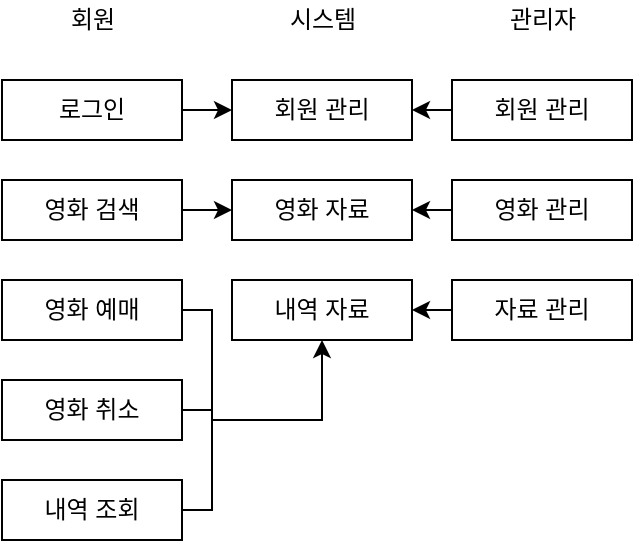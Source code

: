 <mxfile version="18.1.3" type="github" pages="3"><diagram id="3PcG-gQ6-nCfa9AaoJp2" name="Page-1"><mxGraphModel dx="1662" dy="794" grid="1" gridSize="10" guides="1" tooltips="1" connect="1" arrows="1" fold="1" page="1" pageScale="1" pageWidth="827" pageHeight="1169" math="0" shadow="0"><root><mxCell id="0"/><mxCell id="1" parent="0"/><mxCell id="eQZdNDuBA0ZxR872dJHc-1" value="회원" style="text;html=1;align=center;verticalAlign=middle;resizable=0;points=[];autosize=1;strokeColor=none;fillColor=none;" parent="1" vertex="1"><mxGeometry x="100" y="180" width="40" height="20" as="geometry"/></mxCell><mxCell id="eQZdNDuBA0ZxR872dJHc-2" value="시스템" style="text;html=1;align=center;verticalAlign=middle;resizable=0;points=[];autosize=1;strokeColor=none;fillColor=none;" parent="1" vertex="1"><mxGeometry x="210" y="180" width="50" height="20" as="geometry"/></mxCell><mxCell id="eQZdNDuBA0ZxR872dJHc-3" value="관리자" style="text;html=1;align=center;verticalAlign=middle;resizable=0;points=[];autosize=1;strokeColor=none;fillColor=none;" parent="1" vertex="1"><mxGeometry x="320" y="180" width="50" height="20" as="geometry"/></mxCell><mxCell id="5Dhs1_VImcPFDVpEAClM-13" style="edgeStyle=orthogonalEdgeStyle;rounded=0;orthogonalLoop=1;jettySize=auto;html=1;exitX=1;exitY=0.5;exitDx=0;exitDy=0;entryX=0;entryY=0.5;entryDx=0;entryDy=0;" edge="1" parent="1" source="5Dhs1_VImcPFDVpEAClM-1" target="5Dhs1_VImcPFDVpEAClM-3"><mxGeometry relative="1" as="geometry"/></mxCell><mxCell id="5Dhs1_VImcPFDVpEAClM-1" value="로그인" style="rounded=0;whiteSpace=wrap;html=1;" vertex="1" parent="1"><mxGeometry x="75" y="220" width="90" height="30" as="geometry"/></mxCell><mxCell id="5Dhs1_VImcPFDVpEAClM-3" value="회원 관리" style="rounded=0;whiteSpace=wrap;html=1;" vertex="1" parent="1"><mxGeometry x="190" y="220" width="90" height="30" as="geometry"/></mxCell><mxCell id="5Dhs1_VImcPFDVpEAClM-14" style="edgeStyle=orthogonalEdgeStyle;rounded=0;orthogonalLoop=1;jettySize=auto;html=1;exitX=0;exitY=0.5;exitDx=0;exitDy=0;entryX=1;entryY=0.5;entryDx=0;entryDy=0;" edge="1" parent="1" source="5Dhs1_VImcPFDVpEAClM-4" target="5Dhs1_VImcPFDVpEAClM-3"><mxGeometry relative="1" as="geometry"/></mxCell><mxCell id="5Dhs1_VImcPFDVpEAClM-4" value="회원 관리" style="rounded=0;whiteSpace=wrap;html=1;" vertex="1" parent="1"><mxGeometry x="300" y="220" width="90" height="30" as="geometry"/></mxCell><mxCell id="5Dhs1_VImcPFDVpEAClM-15" style="edgeStyle=orthogonalEdgeStyle;rounded=0;orthogonalLoop=1;jettySize=auto;html=1;exitX=1;exitY=0.5;exitDx=0;exitDy=0;entryX=0;entryY=0.5;entryDx=0;entryDy=0;" edge="1" parent="1" source="5Dhs1_VImcPFDVpEAClM-5" target="5Dhs1_VImcPFDVpEAClM-9"><mxGeometry relative="1" as="geometry"/></mxCell><mxCell id="5Dhs1_VImcPFDVpEAClM-5" value="영화 검색" style="rounded=0;whiteSpace=wrap;html=1;" vertex="1" parent="1"><mxGeometry x="75" y="270" width="90" height="30" as="geometry"/></mxCell><mxCell id="5Dhs1_VImcPFDVpEAClM-6" value="영화 예매" style="rounded=0;whiteSpace=wrap;html=1;" vertex="1" parent="1"><mxGeometry x="75" y="320" width="90" height="30" as="geometry"/></mxCell><mxCell id="5Dhs1_VImcPFDVpEAClM-7" value="영화 취소" style="rounded=0;whiteSpace=wrap;html=1;" vertex="1" parent="1"><mxGeometry x="75" y="370" width="90" height="30" as="geometry"/></mxCell><mxCell id="5Dhs1_VImcPFDVpEAClM-8" value="내역 조회" style="rounded=0;whiteSpace=wrap;html=1;" vertex="1" parent="1"><mxGeometry x="75" y="420" width="90" height="30" as="geometry"/></mxCell><mxCell id="5Dhs1_VImcPFDVpEAClM-9" value="영화 자료" style="rounded=0;whiteSpace=wrap;html=1;" vertex="1" parent="1"><mxGeometry x="190" y="270" width="90" height="30" as="geometry"/></mxCell><mxCell id="5Dhs1_VImcPFDVpEAClM-10" value="내역 자료" style="rounded=0;whiteSpace=wrap;html=1;" vertex="1" parent="1"><mxGeometry x="190" y="320" width="90" height="30" as="geometry"/></mxCell><mxCell id="5Dhs1_VImcPFDVpEAClM-16" style="edgeStyle=orthogonalEdgeStyle;rounded=0;orthogonalLoop=1;jettySize=auto;html=1;exitX=0;exitY=0.5;exitDx=0;exitDy=0;entryX=1;entryY=0.5;entryDx=0;entryDy=0;" edge="1" parent="1" source="5Dhs1_VImcPFDVpEAClM-11" target="5Dhs1_VImcPFDVpEAClM-9"><mxGeometry relative="1" as="geometry"/></mxCell><mxCell id="5Dhs1_VImcPFDVpEAClM-11" value="영화 관리" style="rounded=0;whiteSpace=wrap;html=1;" vertex="1" parent="1"><mxGeometry x="300" y="270" width="90" height="30" as="geometry"/></mxCell><mxCell id="5Dhs1_VImcPFDVpEAClM-18" style="edgeStyle=orthogonalEdgeStyle;rounded=0;orthogonalLoop=1;jettySize=auto;html=1;exitX=0;exitY=0.5;exitDx=0;exitDy=0;entryX=1;entryY=0.5;entryDx=0;entryDy=0;" edge="1" parent="1" source="5Dhs1_VImcPFDVpEAClM-12" target="5Dhs1_VImcPFDVpEAClM-10"><mxGeometry relative="1" as="geometry"/></mxCell><mxCell id="5Dhs1_VImcPFDVpEAClM-12" value="자료 관리" style="rounded=0;whiteSpace=wrap;html=1;" vertex="1" parent="1"><mxGeometry x="300" y="320" width="90" height="30" as="geometry"/></mxCell><mxCell id="5Dhs1_VImcPFDVpEAClM-17" value="" style="endArrow=none;html=1;rounded=0;exitX=1;exitY=0.5;exitDx=0;exitDy=0;entryX=1;entryY=0.5;entryDx=0;entryDy=0;" edge="1" parent="1" source="5Dhs1_VImcPFDVpEAClM-6" target="5Dhs1_VImcPFDVpEAClM-8"><mxGeometry width="50" height="50" relative="1" as="geometry"><mxPoint x="180" y="330" as="sourcePoint"/><mxPoint x="230" y="280" as="targetPoint"/><Array as="points"><mxPoint x="180" y="335"/><mxPoint x="180" y="435"/></Array></mxGeometry></mxCell><mxCell id="5Dhs1_VImcPFDVpEAClM-19" value="" style="endArrow=classic;html=1;rounded=0;entryX=0.5;entryY=1;entryDx=0;entryDy=0;" edge="1" parent="1" target="5Dhs1_VImcPFDVpEAClM-10"><mxGeometry width="50" height="50" relative="1" as="geometry"><mxPoint x="180" y="390" as="sourcePoint"/><mxPoint x="230" y="280" as="targetPoint"/><Array as="points"><mxPoint x="235" y="390"/></Array></mxGeometry></mxCell><mxCell id="5Dhs1_VImcPFDVpEAClM-20" value="" style="endArrow=none;html=1;rounded=0;exitX=1;exitY=0.5;exitDx=0;exitDy=0;" edge="1" parent="1" source="5Dhs1_VImcPFDVpEAClM-7"><mxGeometry width="50" height="50" relative="1" as="geometry"><mxPoint x="180" y="330" as="sourcePoint"/><mxPoint x="180" y="385" as="targetPoint"/></mxGeometry></mxCell></root></mxGraphModel></diagram><diagram id="_ztqKz7vruKB0Kcf52fL" name="Page-2"><mxGraphModel dx="1662" dy="794" grid="1" gridSize="10" guides="1" tooltips="1" connect="1" arrows="1" fold="1" page="1" pageScale="1" pageWidth="827" pageHeight="1169" math="0" shadow="0"><root><mxCell id="0"/><mxCell id="1" parent="0"/><mxCell id="3_yakMZuXXJWlRHxYKnY-1" value="사이트 맵 구조" style="text;html=1;strokeColor=none;fillColor=none;align=center;verticalAlign=middle;whiteSpace=wrap;rounded=0;" vertex="1" parent="1"><mxGeometry x="90" y="170" width="110" height="30" as="geometry"/></mxCell><mxCell id="3_yakMZuXXJWlRHxYKnY-2" value="사이트 맵 상세 내용" style="text;html=1;strokeColor=none;fillColor=none;align=center;verticalAlign=middle;whiteSpace=wrap;rounded=0;" vertex="1" parent="1"><mxGeometry x="359" y="170" width="110" height="30" as="geometry"/></mxCell><mxCell id="3_yakMZuXXJWlRHxYKnY-3" value="CNU Cinema" style="text;html=1;strokeColor=none;fillColor=none;align=center;verticalAlign=middle;whiteSpace=wrap;rounded=0;" vertex="1" parent="1"><mxGeometry x="100" y="200" width="80" height="30" as="geometry"/></mxCell><mxCell id="3_yakMZuXXJWlRHxYKnY-4" value="영화 검색" style="text;html=1;strokeColor=none;fillColor=none;align=center;verticalAlign=middle;whiteSpace=wrap;rounded=0;" vertex="1" parent="1"><mxGeometry x="90" y="230" width="80" height="30" as="geometry"/></mxCell><mxCell id="3_yakMZuXXJWlRHxYKnY-5" value="영화 예매" style="text;html=1;strokeColor=none;fillColor=none;align=center;verticalAlign=middle;whiteSpace=wrap;rounded=0;" vertex="1" parent="1"><mxGeometry x="140" y="260" width="80" height="30" as="geometry"/></mxCell><mxCell id="3_yakMZuXXJWlRHxYKnY-6" value="내역 조회" style="text;html=1;strokeColor=none;fillColor=none;align=center;verticalAlign=middle;whiteSpace=wrap;rounded=0;" vertex="1" parent="1"><mxGeometry x="90" y="310" width="80" height="30" as="geometry"/></mxCell><mxCell id="3_yakMZuXXJWlRHxYKnY-7" value="예매 내역" style="text;html=1;strokeColor=none;fillColor=none;align=center;verticalAlign=middle;whiteSpace=wrap;rounded=0;" vertex="1" parent="1"><mxGeometry x="140" y="340" width="80" height="30" as="geometry"/></mxCell><mxCell id="3_yakMZuXXJWlRHxYKnY-8" value="예매 취소" style="text;html=1;strokeColor=none;fillColor=none;align=center;verticalAlign=middle;whiteSpace=wrap;rounded=0;" vertex="1" parent="1"><mxGeometry x="190" y="370" width="80" height="30" as="geometry"/></mxCell><mxCell id="3_yakMZuXXJWlRHxYKnY-9" value="취소 내역" style="text;html=1;strokeColor=none;fillColor=none;align=center;verticalAlign=middle;whiteSpace=wrap;rounded=0;" vertex="1" parent="1"><mxGeometry x="140" y="400" width="80" height="30" as="geometry"/></mxCell><mxCell id="3_yakMZuXXJWlRHxYKnY-10" value="지난 관람 내역" style="text;html=1;strokeColor=none;fillColor=none;align=center;verticalAlign=middle;whiteSpace=wrap;rounded=0;" vertex="1" parent="1"><mxGeometry x="150" y="430" width="90" height="30" as="geometry"/></mxCell><mxCell id="3_yakMZuXXJWlRHxYKnY-12" value="메뉴 1" style="text;html=1;strokeColor=none;fillColor=none;align=center;verticalAlign=middle;whiteSpace=wrap;rounded=0;" vertex="1" parent="1"><mxGeometry x="330" y="200" width="80" height="30" as="geometry"/></mxCell><mxCell id="3_yakMZuXXJWlRHxYKnY-13" value="메뉴 2" style="text;html=1;strokeColor=none;fillColor=none;align=center;verticalAlign=middle;whiteSpace=wrap;rounded=0;" vertex="1" parent="1"><mxGeometry x="410" y="200" width="80" height="30" as="geometry"/></mxCell><mxCell id="3_yakMZuXXJWlRHxYKnY-14" value="Description" style="text;html=1;strokeColor=none;fillColor=none;align=center;verticalAlign=middle;whiteSpace=wrap;rounded=0;" vertex="1" parent="1"><mxGeometry x="500" y="200" width="80" height="30" as="geometry"/></mxCell><mxCell id="3_yakMZuXXJWlRHxYKnY-15" value="CNU Cinema" style="text;html=1;strokeColor=none;fillColor=none;align=center;verticalAlign=middle;whiteSpace=wrap;rounded=0;" vertex="1" parent="1"><mxGeometry x="330" y="230" width="80" height="30" as="geometry"/></mxCell><mxCell id="3_yakMZuXXJWlRHxYKnY-16" value="영화 검색" style="text;html=1;strokeColor=none;fillColor=none;align=center;verticalAlign=middle;whiteSpace=wrap;rounded=0;" vertex="1" parent="1"><mxGeometry x="410" y="230" width="80" height="30" as="geometry"/></mxCell><mxCell id="3_yakMZuXXJWlRHxYKnY-17" value="영화 예매" style="text;html=1;strokeColor=none;fillColor=none;align=center;verticalAlign=middle;whiteSpace=wrap;rounded=0;" vertex="1" parent="1"><mxGeometry x="500" y="230" width="80" height="30" as="geometry"/></mxCell><mxCell id="3_yakMZuXXJWlRHxYKnY-18" value="내역 조회" style="text;html=1;strokeColor=none;fillColor=none;align=center;verticalAlign=middle;whiteSpace=wrap;rounded=0;" vertex="1" parent="1"><mxGeometry x="410" y="270" width="80" height="30" as="geometry"/></mxCell><mxCell id="3_yakMZuXXJWlRHxYKnY-19" value="예매 내역" style="text;html=1;strokeColor=none;fillColor=none;align=center;verticalAlign=middle;whiteSpace=wrap;rounded=0;" vertex="1" parent="1"><mxGeometry x="500" y="270" width="80" height="30" as="geometry"/></mxCell><mxCell id="3_yakMZuXXJWlRHxYKnY-20" value="예매 취소" style="text;html=1;strokeColor=none;fillColor=none;align=center;verticalAlign=middle;whiteSpace=wrap;rounded=0;" vertex="1" parent="1"><mxGeometry x="500" y="310" width="80" height="30" as="geometry"/></mxCell><mxCell id="3_yakMZuXXJWlRHxYKnY-21" value="취소 내역" style="text;html=1;strokeColor=none;fillColor=none;align=center;verticalAlign=middle;whiteSpace=wrap;rounded=0;" vertex="1" parent="1"><mxGeometry x="500" y="350" width="80" height="30" as="geometry"/></mxCell><mxCell id="3_yakMZuXXJWlRHxYKnY-22" value="지난 관람 내역" style="text;html=1;strokeColor=none;fillColor=none;align=center;verticalAlign=middle;whiteSpace=wrap;rounded=0;" vertex="1" parent="1"><mxGeometry x="495" y="390" width="90" height="30" as="geometry"/></mxCell></root></mxGraphModel></diagram><diagram id="CaRsV77OUL5HP_CnqMdC" name="Page-3"><mxGraphModel dx="1662" dy="794" grid="1" gridSize="10" guides="1" tooltips="1" connect="1" arrows="1" fold="1" page="1" pageScale="1" pageWidth="827" pageHeight="1169" math="0" shadow="0"><root><mxCell id="0"/><mxCell id="1" parent="0"/><mxCell id="jbAANv2bLpAssGFtkVzN-6" value="관리자" style="rounded=0;whiteSpace=wrap;html=1;" vertex="1" parent="1"><mxGeometry x="60" y="230" width="80" height="30" as="geometry"/></mxCell><mxCell id="jbAANv2bLpAssGFtkVzN-7" value="영화 등록" style="rounded=0;whiteSpace=wrap;html=1;" vertex="1" parent="1"><mxGeometry x="200" y="130" width="80" height="30" as="geometry"/></mxCell><mxCell id="jbAANv2bLpAssGFtkVzN-8" value="스케쥴 관리" style="rounded=0;whiteSpace=wrap;html=1;" vertex="1" parent="1"><mxGeometry x="200" y="200" width="80" height="30" as="geometry"/></mxCell><mxCell id="jbAANv2bLpAssGFtkVzN-9" value="통계 조회" style="rounded=0;whiteSpace=wrap;html=1;" vertex="1" parent="1"><mxGeometry x="200" y="270" width="80" height="30" as="geometry"/></mxCell><mxCell id="jbAANv2bLpAssGFtkVzN-10" value="회원 관리" style="rounded=0;whiteSpace=wrap;html=1;" vertex="1" parent="1"><mxGeometry x="200" y="340" width="80" height="30" as="geometry"/></mxCell><mxCell id="jbAANv2bLpAssGFtkVzN-11" value="" style="endArrow=none;html=1;rounded=0;entryX=0;entryY=0.5;entryDx=0;entryDy=0;exitX=0;exitY=0.5;exitDx=0;exitDy=0;" edge="1" parent="1" source="jbAANv2bLpAssGFtkVzN-10" target="jbAANv2bLpAssGFtkVzN-7"><mxGeometry width="50" height="50" relative="1" as="geometry"><mxPoint x="280" y="430" as="sourcePoint"/><mxPoint x="330" y="380" as="targetPoint"/><Array as="points"><mxPoint x="170" y="355"/><mxPoint x="170" y="145"/></Array></mxGeometry></mxCell><mxCell id="jbAANv2bLpAssGFtkVzN-12" value="" style="endArrow=none;html=1;rounded=0;exitX=1;exitY=0.5;exitDx=0;exitDy=0;" edge="1" parent="1" source="jbAANv2bLpAssGFtkVzN-6"><mxGeometry width="50" height="50" relative="1" as="geometry"><mxPoint x="280" y="430" as="sourcePoint"/><mxPoint x="170" y="245" as="targetPoint"/></mxGeometry></mxCell><mxCell id="jbAANv2bLpAssGFtkVzN-22" style="edgeStyle=orthogonalEdgeStyle;rounded=0;orthogonalLoop=1;jettySize=auto;html=1;exitX=1;exitY=0.5;exitDx=0;exitDy=0;entryX=0;entryY=0.5;entryDx=0;entryDy=0;" edge="1" parent="1" source="jbAANv2bLpAssGFtkVzN-13" target="jbAANv2bLpAssGFtkVzN-14"><mxGeometry relative="1" as="geometry"/></mxCell><mxCell id="jbAANv2bLpAssGFtkVzN-13" value="사용자" style="rounded=0;whiteSpace=wrap;html=1;" vertex="1" parent="1"><mxGeometry x="350" y="230" width="80" height="30" as="geometry"/></mxCell><mxCell id="jbAANv2bLpAssGFtkVzN-14" value="로그인" style="rounded=0;whiteSpace=wrap;html=1;" vertex="1" parent="1"><mxGeometry x="480" y="230" width="80" height="30" as="geometry"/></mxCell><mxCell id="jbAANv2bLpAssGFtkVzN-25" style="edgeStyle=orthogonalEdgeStyle;rounded=0;orthogonalLoop=1;jettySize=auto;html=1;exitX=1;exitY=0.5;exitDx=0;exitDy=0;" edge="1" parent="1" source="jbAANv2bLpAssGFtkVzN-15" target="jbAANv2bLpAssGFtkVzN-17"><mxGeometry relative="1" as="geometry"/></mxCell><mxCell id="jbAANv2bLpAssGFtkVzN-15" value="영화 검색" style="rounded=0;whiteSpace=wrap;html=1;" vertex="1" parent="1"><mxGeometry x="600" y="180" width="80" height="30" as="geometry"/></mxCell><mxCell id="jbAANv2bLpAssGFtkVzN-16" value="내역 조회" style="rounded=0;whiteSpace=wrap;html=1;" vertex="1" parent="1"><mxGeometry x="600" y="280" width="80" height="30" as="geometry"/></mxCell><mxCell id="jbAANv2bLpAssGFtkVzN-17" value="영화 예매" style="rounded=0;whiteSpace=wrap;html=1;" vertex="1" parent="1"><mxGeometry x="730" y="180" width="80" height="30" as="geometry"/></mxCell><mxCell id="jbAANv2bLpAssGFtkVzN-26" style="edgeStyle=orthogonalEdgeStyle;rounded=0;orthogonalLoop=1;jettySize=auto;html=1;exitX=1;exitY=0.5;exitDx=0;exitDy=0;entryX=0;entryY=0.5;entryDx=0;entryDy=0;" edge="1" parent="1" source="jbAANv2bLpAssGFtkVzN-18" target="jbAANv2bLpAssGFtkVzN-21"><mxGeometry relative="1" as="geometry"/></mxCell><mxCell id="jbAANv2bLpAssGFtkVzN-18" value="예매 내역" style="rounded=0;whiteSpace=wrap;html=1;" vertex="1" parent="1"><mxGeometry x="730" y="240" width="80" height="30" as="geometry"/></mxCell><mxCell id="jbAANv2bLpAssGFtkVzN-19" value="취소 내역" style="rounded=0;whiteSpace=wrap;html=1;" vertex="1" parent="1"><mxGeometry x="730" y="280" width="80" height="30" as="geometry"/></mxCell><mxCell id="jbAANv2bLpAssGFtkVzN-20" value="지난 관람 내역" style="rounded=0;whiteSpace=wrap;html=1;" vertex="1" parent="1"><mxGeometry x="730" y="320" width="90" height="30" as="geometry"/></mxCell><mxCell id="jbAANv2bLpAssGFtkVzN-21" value="예매 취소" style="rounded=0;whiteSpace=wrap;html=1;" vertex="1" parent="1"><mxGeometry x="850" y="240" width="80" height="30" as="geometry"/></mxCell><mxCell id="jbAANv2bLpAssGFtkVzN-23" value="" style="endArrow=none;html=1;rounded=0;entryX=0;entryY=0.5;entryDx=0;entryDy=0;exitX=0;exitY=0.5;exitDx=0;exitDy=0;" edge="1" parent="1" source="jbAANv2bLpAssGFtkVzN-16" target="jbAANv2bLpAssGFtkVzN-15"><mxGeometry width="50" height="50" relative="1" as="geometry"><mxPoint x="570" y="320" as="sourcePoint"/><mxPoint x="620" y="270" as="targetPoint"/><Array as="points"><mxPoint x="580" y="295"/><mxPoint x="580" y="195"/></Array></mxGeometry></mxCell><mxCell id="jbAANv2bLpAssGFtkVzN-24" value="" style="endArrow=none;html=1;rounded=0;exitX=1;exitY=0.5;exitDx=0;exitDy=0;" edge="1" parent="1" source="jbAANv2bLpAssGFtkVzN-14"><mxGeometry width="50" height="50" relative="1" as="geometry"><mxPoint x="570" y="320" as="sourcePoint"/><mxPoint x="580" y="245" as="targetPoint"/></mxGeometry></mxCell><mxCell id="jbAANv2bLpAssGFtkVzN-27" value="" style="endArrow=none;html=1;rounded=0;exitX=0;exitY=0.5;exitDx=0;exitDy=0;entryX=0;entryY=0.5;entryDx=0;entryDy=0;" edge="1" parent="1" source="jbAANv2bLpAssGFtkVzN-18" target="jbAANv2bLpAssGFtkVzN-20"><mxGeometry width="50" height="50" relative="1" as="geometry"><mxPoint x="570" y="320" as="sourcePoint"/><mxPoint x="620" y="270" as="targetPoint"/><Array as="points"><mxPoint x="710" y="255"/><mxPoint x="710" y="335"/></Array></mxGeometry></mxCell><mxCell id="jbAANv2bLpAssGFtkVzN-28" value="" style="endArrow=none;html=1;rounded=0;exitX=1;exitY=0.5;exitDx=0;exitDy=0;entryX=0;entryY=0.5;entryDx=0;entryDy=0;" edge="1" parent="1" source="jbAANv2bLpAssGFtkVzN-16" target="jbAANv2bLpAssGFtkVzN-19"><mxGeometry width="50" height="50" relative="1" as="geometry"><mxPoint x="570" y="320" as="sourcePoint"/><mxPoint x="710" y="295" as="targetPoint"/></mxGeometry></mxCell></root></mxGraphModel></diagram></mxfile>
